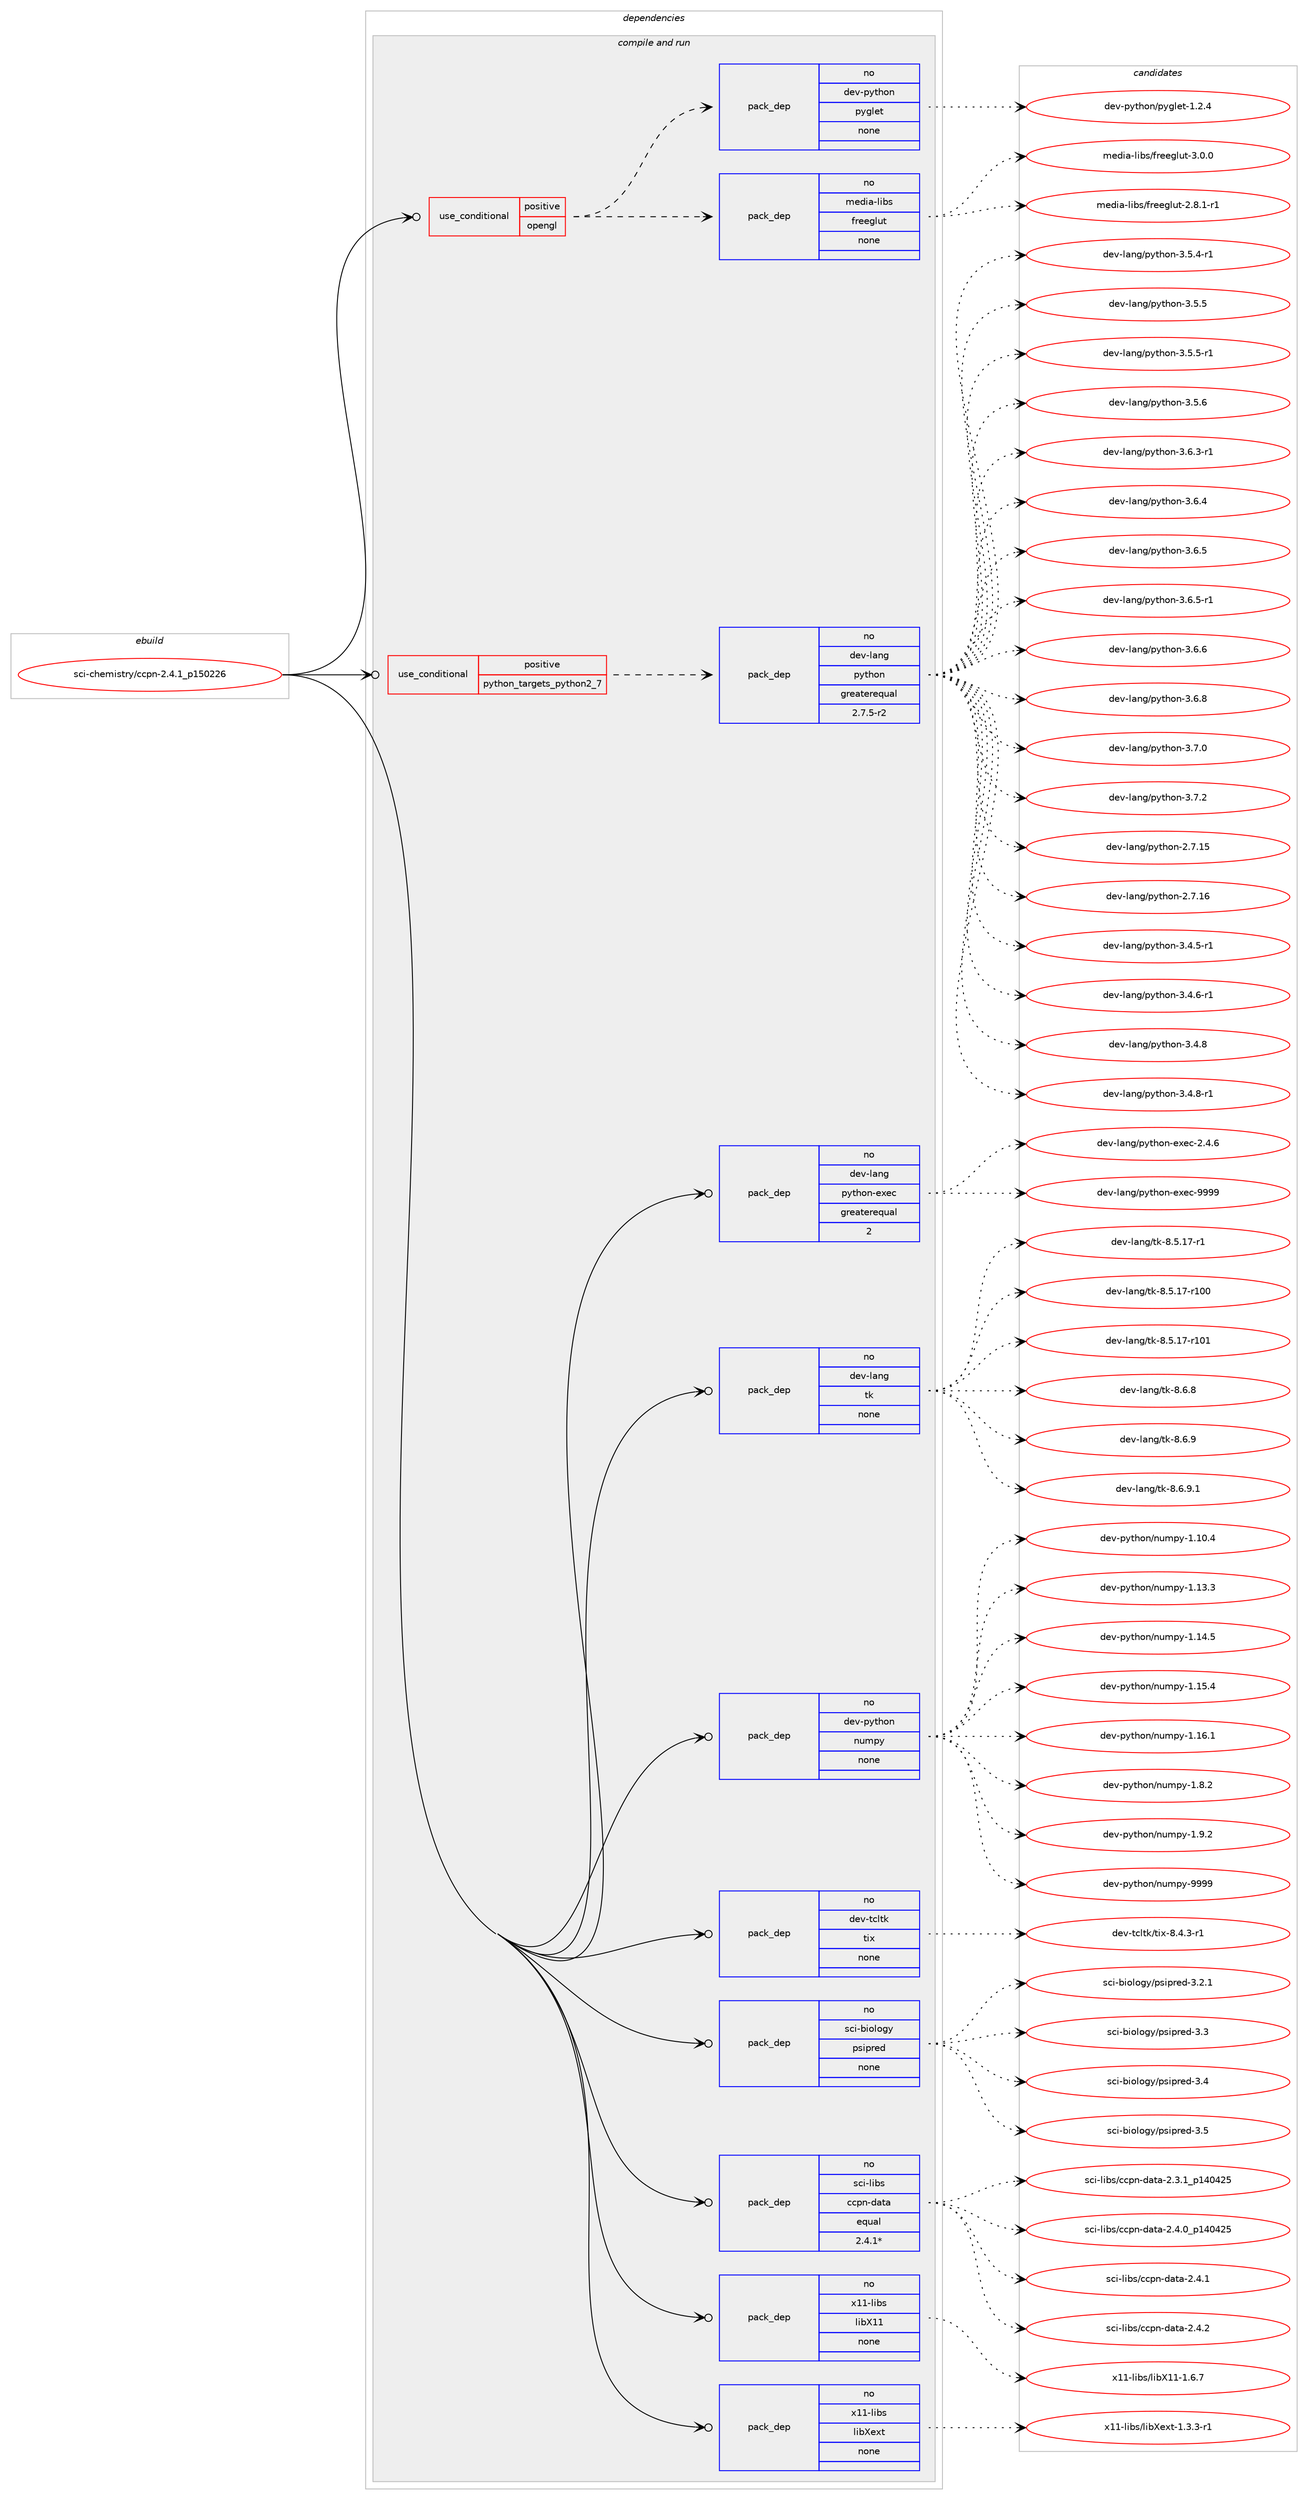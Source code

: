 digraph prolog {

# *************
# Graph options
# *************

newrank=true;
concentrate=true;
compound=true;
graph [rankdir=LR,fontname=Helvetica,fontsize=10,ranksep=1.5];#, ranksep=2.5, nodesep=0.2];
edge  [arrowhead=vee];
node  [fontname=Helvetica,fontsize=10];

# **********
# The ebuild
# **********

subgraph cluster_leftcol {
color=gray;
rank=same;
label=<<i>ebuild</i>>;
id [label="sci-chemistry/ccpn-2.4.1_p150226", color=red, width=4, href="../sci-chemistry/ccpn-2.4.1_p150226.svg"];
}

# ****************
# The dependencies
# ****************

subgraph cluster_midcol {
color=gray;
label=<<i>dependencies</i>>;
subgraph cluster_compile {
fillcolor="#eeeeee";
style=filled;
label=<<i>compile</i>>;
}
subgraph cluster_compileandrun {
fillcolor="#eeeeee";
style=filled;
label=<<i>compile and run</i>>;
subgraph cond452292 {
dependency1687523 [label=<<TABLE BORDER="0" CELLBORDER="1" CELLSPACING="0" CELLPADDING="4"><TR><TD ROWSPAN="3" CELLPADDING="10">use_conditional</TD></TR><TR><TD>positive</TD></TR><TR><TD>opengl</TD></TR></TABLE>>, shape=none, color=red];
subgraph pack1207599 {
dependency1687524 [label=<<TABLE BORDER="0" CELLBORDER="1" CELLSPACING="0" CELLPADDING="4" WIDTH="220"><TR><TD ROWSPAN="6" CELLPADDING="30">pack_dep</TD></TR><TR><TD WIDTH="110">no</TD></TR><TR><TD>media-libs</TD></TR><TR><TD>freeglut</TD></TR><TR><TD>none</TD></TR><TR><TD></TD></TR></TABLE>>, shape=none, color=blue];
}
dependency1687523:e -> dependency1687524:w [weight=20,style="dashed",arrowhead="vee"];
subgraph pack1207600 {
dependency1687525 [label=<<TABLE BORDER="0" CELLBORDER="1" CELLSPACING="0" CELLPADDING="4" WIDTH="220"><TR><TD ROWSPAN="6" CELLPADDING="30">pack_dep</TD></TR><TR><TD WIDTH="110">no</TD></TR><TR><TD>dev-python</TD></TR><TR><TD>pyglet</TD></TR><TR><TD>none</TD></TR><TR><TD></TD></TR></TABLE>>, shape=none, color=blue];
}
dependency1687523:e -> dependency1687525:w [weight=20,style="dashed",arrowhead="vee"];
}
id:e -> dependency1687523:w [weight=20,style="solid",arrowhead="odotvee"];
subgraph cond452293 {
dependency1687526 [label=<<TABLE BORDER="0" CELLBORDER="1" CELLSPACING="0" CELLPADDING="4"><TR><TD ROWSPAN="3" CELLPADDING="10">use_conditional</TD></TR><TR><TD>positive</TD></TR><TR><TD>python_targets_python2_7</TD></TR></TABLE>>, shape=none, color=red];
subgraph pack1207601 {
dependency1687527 [label=<<TABLE BORDER="0" CELLBORDER="1" CELLSPACING="0" CELLPADDING="4" WIDTH="220"><TR><TD ROWSPAN="6" CELLPADDING="30">pack_dep</TD></TR><TR><TD WIDTH="110">no</TD></TR><TR><TD>dev-lang</TD></TR><TR><TD>python</TD></TR><TR><TD>greaterequal</TD></TR><TR><TD>2.7.5-r2</TD></TR></TABLE>>, shape=none, color=blue];
}
dependency1687526:e -> dependency1687527:w [weight=20,style="dashed",arrowhead="vee"];
}
id:e -> dependency1687526:w [weight=20,style="solid",arrowhead="odotvee"];
subgraph pack1207602 {
dependency1687528 [label=<<TABLE BORDER="0" CELLBORDER="1" CELLSPACING="0" CELLPADDING="4" WIDTH="220"><TR><TD ROWSPAN="6" CELLPADDING="30">pack_dep</TD></TR><TR><TD WIDTH="110">no</TD></TR><TR><TD>dev-lang</TD></TR><TR><TD>python-exec</TD></TR><TR><TD>greaterequal</TD></TR><TR><TD>2</TD></TR></TABLE>>, shape=none, color=blue];
}
id:e -> dependency1687528:w [weight=20,style="solid",arrowhead="odotvee"];
subgraph pack1207603 {
dependency1687529 [label=<<TABLE BORDER="0" CELLBORDER="1" CELLSPACING="0" CELLPADDING="4" WIDTH="220"><TR><TD ROWSPAN="6" CELLPADDING="30">pack_dep</TD></TR><TR><TD WIDTH="110">no</TD></TR><TR><TD>dev-lang</TD></TR><TR><TD>tk</TD></TR><TR><TD>none</TD></TR><TR><TD></TD></TR></TABLE>>, shape=none, color=blue];
}
id:e -> dependency1687529:w [weight=20,style="solid",arrowhead="odotvee"];
subgraph pack1207604 {
dependency1687530 [label=<<TABLE BORDER="0" CELLBORDER="1" CELLSPACING="0" CELLPADDING="4" WIDTH="220"><TR><TD ROWSPAN="6" CELLPADDING="30">pack_dep</TD></TR><TR><TD WIDTH="110">no</TD></TR><TR><TD>dev-python</TD></TR><TR><TD>numpy</TD></TR><TR><TD>none</TD></TR><TR><TD></TD></TR></TABLE>>, shape=none, color=blue];
}
id:e -> dependency1687530:w [weight=20,style="solid",arrowhead="odotvee"];
subgraph pack1207605 {
dependency1687531 [label=<<TABLE BORDER="0" CELLBORDER="1" CELLSPACING="0" CELLPADDING="4" WIDTH="220"><TR><TD ROWSPAN="6" CELLPADDING="30">pack_dep</TD></TR><TR><TD WIDTH="110">no</TD></TR><TR><TD>dev-tcltk</TD></TR><TR><TD>tix</TD></TR><TR><TD>none</TD></TR><TR><TD></TD></TR></TABLE>>, shape=none, color=blue];
}
id:e -> dependency1687531:w [weight=20,style="solid",arrowhead="odotvee"];
subgraph pack1207606 {
dependency1687532 [label=<<TABLE BORDER="0" CELLBORDER="1" CELLSPACING="0" CELLPADDING="4" WIDTH="220"><TR><TD ROWSPAN="6" CELLPADDING="30">pack_dep</TD></TR><TR><TD WIDTH="110">no</TD></TR><TR><TD>sci-biology</TD></TR><TR><TD>psipred</TD></TR><TR><TD>none</TD></TR><TR><TD></TD></TR></TABLE>>, shape=none, color=blue];
}
id:e -> dependency1687532:w [weight=20,style="solid",arrowhead="odotvee"];
subgraph pack1207607 {
dependency1687533 [label=<<TABLE BORDER="0" CELLBORDER="1" CELLSPACING="0" CELLPADDING="4" WIDTH="220"><TR><TD ROWSPAN="6" CELLPADDING="30">pack_dep</TD></TR><TR><TD WIDTH="110">no</TD></TR><TR><TD>sci-libs</TD></TR><TR><TD>ccpn-data</TD></TR><TR><TD>equal</TD></TR><TR><TD>2.4.1*</TD></TR></TABLE>>, shape=none, color=blue];
}
id:e -> dependency1687533:w [weight=20,style="solid",arrowhead="odotvee"];
subgraph pack1207608 {
dependency1687534 [label=<<TABLE BORDER="0" CELLBORDER="1" CELLSPACING="0" CELLPADDING="4" WIDTH="220"><TR><TD ROWSPAN="6" CELLPADDING="30">pack_dep</TD></TR><TR><TD WIDTH="110">no</TD></TR><TR><TD>x11-libs</TD></TR><TR><TD>libX11</TD></TR><TR><TD>none</TD></TR><TR><TD></TD></TR></TABLE>>, shape=none, color=blue];
}
id:e -> dependency1687534:w [weight=20,style="solid",arrowhead="odotvee"];
subgraph pack1207609 {
dependency1687535 [label=<<TABLE BORDER="0" CELLBORDER="1" CELLSPACING="0" CELLPADDING="4" WIDTH="220"><TR><TD ROWSPAN="6" CELLPADDING="30">pack_dep</TD></TR><TR><TD WIDTH="110">no</TD></TR><TR><TD>x11-libs</TD></TR><TR><TD>libXext</TD></TR><TR><TD>none</TD></TR><TR><TD></TD></TR></TABLE>>, shape=none, color=blue];
}
id:e -> dependency1687535:w [weight=20,style="solid",arrowhead="odotvee"];
}
subgraph cluster_run {
fillcolor="#eeeeee";
style=filled;
label=<<i>run</i>>;
}
}

# **************
# The candidates
# **************

subgraph cluster_choices {
rank=same;
color=gray;
label=<<i>candidates</i>>;

subgraph choice1207599 {
color=black;
nodesep=1;
choice109101100105974510810598115471021141011011031081171164550465646494511449 [label="media-libs/freeglut-2.8.1-r1", color=red, width=4,href="../media-libs/freeglut-2.8.1-r1.svg"];
choice10910110010597451081059811547102114101101103108117116455146484648 [label="media-libs/freeglut-3.0.0", color=red, width=4,href="../media-libs/freeglut-3.0.0.svg"];
dependency1687524:e -> choice109101100105974510810598115471021141011011031081171164550465646494511449:w [style=dotted,weight="100"];
dependency1687524:e -> choice10910110010597451081059811547102114101101103108117116455146484648:w [style=dotted,weight="100"];
}
subgraph choice1207600 {
color=black;
nodesep=1;
choice1001011184511212111610411111047112121103108101116454946504652 [label="dev-python/pyglet-1.2.4", color=red, width=4,href="../dev-python/pyglet-1.2.4.svg"];
dependency1687525:e -> choice1001011184511212111610411111047112121103108101116454946504652:w [style=dotted,weight="100"];
}
subgraph choice1207601 {
color=black;
nodesep=1;
choice10010111845108971101034711212111610411111045504655464953 [label="dev-lang/python-2.7.15", color=red, width=4,href="../dev-lang/python-2.7.15.svg"];
choice10010111845108971101034711212111610411111045504655464954 [label="dev-lang/python-2.7.16", color=red, width=4,href="../dev-lang/python-2.7.16.svg"];
choice1001011184510897110103471121211161041111104551465246534511449 [label="dev-lang/python-3.4.5-r1", color=red, width=4,href="../dev-lang/python-3.4.5-r1.svg"];
choice1001011184510897110103471121211161041111104551465246544511449 [label="dev-lang/python-3.4.6-r1", color=red, width=4,href="../dev-lang/python-3.4.6-r1.svg"];
choice100101118451089711010347112121116104111110455146524656 [label="dev-lang/python-3.4.8", color=red, width=4,href="../dev-lang/python-3.4.8.svg"];
choice1001011184510897110103471121211161041111104551465246564511449 [label="dev-lang/python-3.4.8-r1", color=red, width=4,href="../dev-lang/python-3.4.8-r1.svg"];
choice1001011184510897110103471121211161041111104551465346524511449 [label="dev-lang/python-3.5.4-r1", color=red, width=4,href="../dev-lang/python-3.5.4-r1.svg"];
choice100101118451089711010347112121116104111110455146534653 [label="dev-lang/python-3.5.5", color=red, width=4,href="../dev-lang/python-3.5.5.svg"];
choice1001011184510897110103471121211161041111104551465346534511449 [label="dev-lang/python-3.5.5-r1", color=red, width=4,href="../dev-lang/python-3.5.5-r1.svg"];
choice100101118451089711010347112121116104111110455146534654 [label="dev-lang/python-3.5.6", color=red, width=4,href="../dev-lang/python-3.5.6.svg"];
choice1001011184510897110103471121211161041111104551465446514511449 [label="dev-lang/python-3.6.3-r1", color=red, width=4,href="../dev-lang/python-3.6.3-r1.svg"];
choice100101118451089711010347112121116104111110455146544652 [label="dev-lang/python-3.6.4", color=red, width=4,href="../dev-lang/python-3.6.4.svg"];
choice100101118451089711010347112121116104111110455146544653 [label="dev-lang/python-3.6.5", color=red, width=4,href="../dev-lang/python-3.6.5.svg"];
choice1001011184510897110103471121211161041111104551465446534511449 [label="dev-lang/python-3.6.5-r1", color=red, width=4,href="../dev-lang/python-3.6.5-r1.svg"];
choice100101118451089711010347112121116104111110455146544654 [label="dev-lang/python-3.6.6", color=red, width=4,href="../dev-lang/python-3.6.6.svg"];
choice100101118451089711010347112121116104111110455146544656 [label="dev-lang/python-3.6.8", color=red, width=4,href="../dev-lang/python-3.6.8.svg"];
choice100101118451089711010347112121116104111110455146554648 [label="dev-lang/python-3.7.0", color=red, width=4,href="../dev-lang/python-3.7.0.svg"];
choice100101118451089711010347112121116104111110455146554650 [label="dev-lang/python-3.7.2", color=red, width=4,href="../dev-lang/python-3.7.2.svg"];
dependency1687527:e -> choice10010111845108971101034711212111610411111045504655464953:w [style=dotted,weight="100"];
dependency1687527:e -> choice10010111845108971101034711212111610411111045504655464954:w [style=dotted,weight="100"];
dependency1687527:e -> choice1001011184510897110103471121211161041111104551465246534511449:w [style=dotted,weight="100"];
dependency1687527:e -> choice1001011184510897110103471121211161041111104551465246544511449:w [style=dotted,weight="100"];
dependency1687527:e -> choice100101118451089711010347112121116104111110455146524656:w [style=dotted,weight="100"];
dependency1687527:e -> choice1001011184510897110103471121211161041111104551465246564511449:w [style=dotted,weight="100"];
dependency1687527:e -> choice1001011184510897110103471121211161041111104551465346524511449:w [style=dotted,weight="100"];
dependency1687527:e -> choice100101118451089711010347112121116104111110455146534653:w [style=dotted,weight="100"];
dependency1687527:e -> choice1001011184510897110103471121211161041111104551465346534511449:w [style=dotted,weight="100"];
dependency1687527:e -> choice100101118451089711010347112121116104111110455146534654:w [style=dotted,weight="100"];
dependency1687527:e -> choice1001011184510897110103471121211161041111104551465446514511449:w [style=dotted,weight="100"];
dependency1687527:e -> choice100101118451089711010347112121116104111110455146544652:w [style=dotted,weight="100"];
dependency1687527:e -> choice100101118451089711010347112121116104111110455146544653:w [style=dotted,weight="100"];
dependency1687527:e -> choice1001011184510897110103471121211161041111104551465446534511449:w [style=dotted,weight="100"];
dependency1687527:e -> choice100101118451089711010347112121116104111110455146544654:w [style=dotted,weight="100"];
dependency1687527:e -> choice100101118451089711010347112121116104111110455146544656:w [style=dotted,weight="100"];
dependency1687527:e -> choice100101118451089711010347112121116104111110455146554648:w [style=dotted,weight="100"];
dependency1687527:e -> choice100101118451089711010347112121116104111110455146554650:w [style=dotted,weight="100"];
}
subgraph choice1207602 {
color=black;
nodesep=1;
choice1001011184510897110103471121211161041111104510112010199455046524654 [label="dev-lang/python-exec-2.4.6", color=red, width=4,href="../dev-lang/python-exec-2.4.6.svg"];
choice10010111845108971101034711212111610411111045101120101994557575757 [label="dev-lang/python-exec-9999", color=red, width=4,href="../dev-lang/python-exec-9999.svg"];
dependency1687528:e -> choice1001011184510897110103471121211161041111104510112010199455046524654:w [style=dotted,weight="100"];
dependency1687528:e -> choice10010111845108971101034711212111610411111045101120101994557575757:w [style=dotted,weight="100"];
}
subgraph choice1207603 {
color=black;
nodesep=1;
choice100101118451089711010347116107455646534649554511449 [label="dev-lang/tk-8.5.17-r1", color=red, width=4,href="../dev-lang/tk-8.5.17-r1.svg"];
choice1001011184510897110103471161074556465346495545114494848 [label="dev-lang/tk-8.5.17-r100", color=red, width=4,href="../dev-lang/tk-8.5.17-r100.svg"];
choice1001011184510897110103471161074556465346495545114494849 [label="dev-lang/tk-8.5.17-r101", color=red, width=4,href="../dev-lang/tk-8.5.17-r101.svg"];
choice100101118451089711010347116107455646544656 [label="dev-lang/tk-8.6.8", color=red, width=4,href="../dev-lang/tk-8.6.8.svg"];
choice100101118451089711010347116107455646544657 [label="dev-lang/tk-8.6.9", color=red, width=4,href="../dev-lang/tk-8.6.9.svg"];
choice1001011184510897110103471161074556465446574649 [label="dev-lang/tk-8.6.9.1", color=red, width=4,href="../dev-lang/tk-8.6.9.1.svg"];
dependency1687529:e -> choice100101118451089711010347116107455646534649554511449:w [style=dotted,weight="100"];
dependency1687529:e -> choice1001011184510897110103471161074556465346495545114494848:w [style=dotted,weight="100"];
dependency1687529:e -> choice1001011184510897110103471161074556465346495545114494849:w [style=dotted,weight="100"];
dependency1687529:e -> choice100101118451089711010347116107455646544656:w [style=dotted,weight="100"];
dependency1687529:e -> choice100101118451089711010347116107455646544657:w [style=dotted,weight="100"];
dependency1687529:e -> choice1001011184510897110103471161074556465446574649:w [style=dotted,weight="100"];
}
subgraph choice1207604 {
color=black;
nodesep=1;
choice100101118451121211161041111104711011710911212145494649484652 [label="dev-python/numpy-1.10.4", color=red, width=4,href="../dev-python/numpy-1.10.4.svg"];
choice100101118451121211161041111104711011710911212145494649514651 [label="dev-python/numpy-1.13.3", color=red, width=4,href="../dev-python/numpy-1.13.3.svg"];
choice100101118451121211161041111104711011710911212145494649524653 [label="dev-python/numpy-1.14.5", color=red, width=4,href="../dev-python/numpy-1.14.5.svg"];
choice100101118451121211161041111104711011710911212145494649534652 [label="dev-python/numpy-1.15.4", color=red, width=4,href="../dev-python/numpy-1.15.4.svg"];
choice100101118451121211161041111104711011710911212145494649544649 [label="dev-python/numpy-1.16.1", color=red, width=4,href="../dev-python/numpy-1.16.1.svg"];
choice1001011184511212111610411111047110117109112121454946564650 [label="dev-python/numpy-1.8.2", color=red, width=4,href="../dev-python/numpy-1.8.2.svg"];
choice1001011184511212111610411111047110117109112121454946574650 [label="dev-python/numpy-1.9.2", color=red, width=4,href="../dev-python/numpy-1.9.2.svg"];
choice10010111845112121116104111110471101171091121214557575757 [label="dev-python/numpy-9999", color=red, width=4,href="../dev-python/numpy-9999.svg"];
dependency1687530:e -> choice100101118451121211161041111104711011710911212145494649484652:w [style=dotted,weight="100"];
dependency1687530:e -> choice100101118451121211161041111104711011710911212145494649514651:w [style=dotted,weight="100"];
dependency1687530:e -> choice100101118451121211161041111104711011710911212145494649524653:w [style=dotted,weight="100"];
dependency1687530:e -> choice100101118451121211161041111104711011710911212145494649534652:w [style=dotted,weight="100"];
dependency1687530:e -> choice100101118451121211161041111104711011710911212145494649544649:w [style=dotted,weight="100"];
dependency1687530:e -> choice1001011184511212111610411111047110117109112121454946564650:w [style=dotted,weight="100"];
dependency1687530:e -> choice1001011184511212111610411111047110117109112121454946574650:w [style=dotted,weight="100"];
dependency1687530:e -> choice10010111845112121116104111110471101171091121214557575757:w [style=dotted,weight="100"];
}
subgraph choice1207605 {
color=black;
nodesep=1;
choice1001011184511699108116107471161051204556465246514511449 [label="dev-tcltk/tix-8.4.3-r1", color=red, width=4,href="../dev-tcltk/tix-8.4.3-r1.svg"];
dependency1687531:e -> choice1001011184511699108116107471161051204556465246514511449:w [style=dotted,weight="100"];
}
subgraph choice1207606 {
color=black;
nodesep=1;
choice11599105459810511110811110312147112115105112114101100455146504649 [label="sci-biology/psipred-3.2.1", color=red, width=4,href="../sci-biology/psipred-3.2.1.svg"];
choice1159910545981051111081111031214711211510511211410110045514651 [label="sci-biology/psipred-3.3", color=red, width=4,href="../sci-biology/psipred-3.3.svg"];
choice1159910545981051111081111031214711211510511211410110045514652 [label="sci-biology/psipred-3.4", color=red, width=4,href="../sci-biology/psipred-3.4.svg"];
choice1159910545981051111081111031214711211510511211410110045514653 [label="sci-biology/psipred-3.5", color=red, width=4,href="../sci-biology/psipred-3.5.svg"];
dependency1687532:e -> choice11599105459810511110811110312147112115105112114101100455146504649:w [style=dotted,weight="100"];
dependency1687532:e -> choice1159910545981051111081111031214711211510511211410110045514651:w [style=dotted,weight="100"];
dependency1687532:e -> choice1159910545981051111081111031214711211510511211410110045514652:w [style=dotted,weight="100"];
dependency1687532:e -> choice1159910545981051111081111031214711211510511211410110045514653:w [style=dotted,weight="100"];
}
subgraph choice1207607 {
color=black;
nodesep=1;
choice11599105451081059811547999911211045100971169745504651464995112495248525053 [label="sci-libs/ccpn-data-2.3.1_p140425", color=red, width=4,href="../sci-libs/ccpn-data-2.3.1_p140425.svg"];
choice11599105451081059811547999911211045100971169745504652464895112495248525053 [label="sci-libs/ccpn-data-2.4.0_p140425", color=red, width=4,href="../sci-libs/ccpn-data-2.4.0_p140425.svg"];
choice115991054510810598115479999112110451009711697455046524649 [label="sci-libs/ccpn-data-2.4.1", color=red, width=4,href="../sci-libs/ccpn-data-2.4.1.svg"];
choice115991054510810598115479999112110451009711697455046524650 [label="sci-libs/ccpn-data-2.4.2", color=red, width=4,href="../sci-libs/ccpn-data-2.4.2.svg"];
dependency1687533:e -> choice11599105451081059811547999911211045100971169745504651464995112495248525053:w [style=dotted,weight="100"];
dependency1687533:e -> choice11599105451081059811547999911211045100971169745504652464895112495248525053:w [style=dotted,weight="100"];
dependency1687533:e -> choice115991054510810598115479999112110451009711697455046524649:w [style=dotted,weight="100"];
dependency1687533:e -> choice115991054510810598115479999112110451009711697455046524650:w [style=dotted,weight="100"];
}
subgraph choice1207608 {
color=black;
nodesep=1;
choice120494945108105981154710810598884949454946544655 [label="x11-libs/libX11-1.6.7", color=red, width=4,href="../x11-libs/libX11-1.6.7.svg"];
dependency1687534:e -> choice120494945108105981154710810598884949454946544655:w [style=dotted,weight="100"];
}
subgraph choice1207609 {
color=black;
nodesep=1;
choice120494945108105981154710810598881011201164549465146514511449 [label="x11-libs/libXext-1.3.3-r1", color=red, width=4,href="../x11-libs/libXext-1.3.3-r1.svg"];
dependency1687535:e -> choice120494945108105981154710810598881011201164549465146514511449:w [style=dotted,weight="100"];
}
}

}
